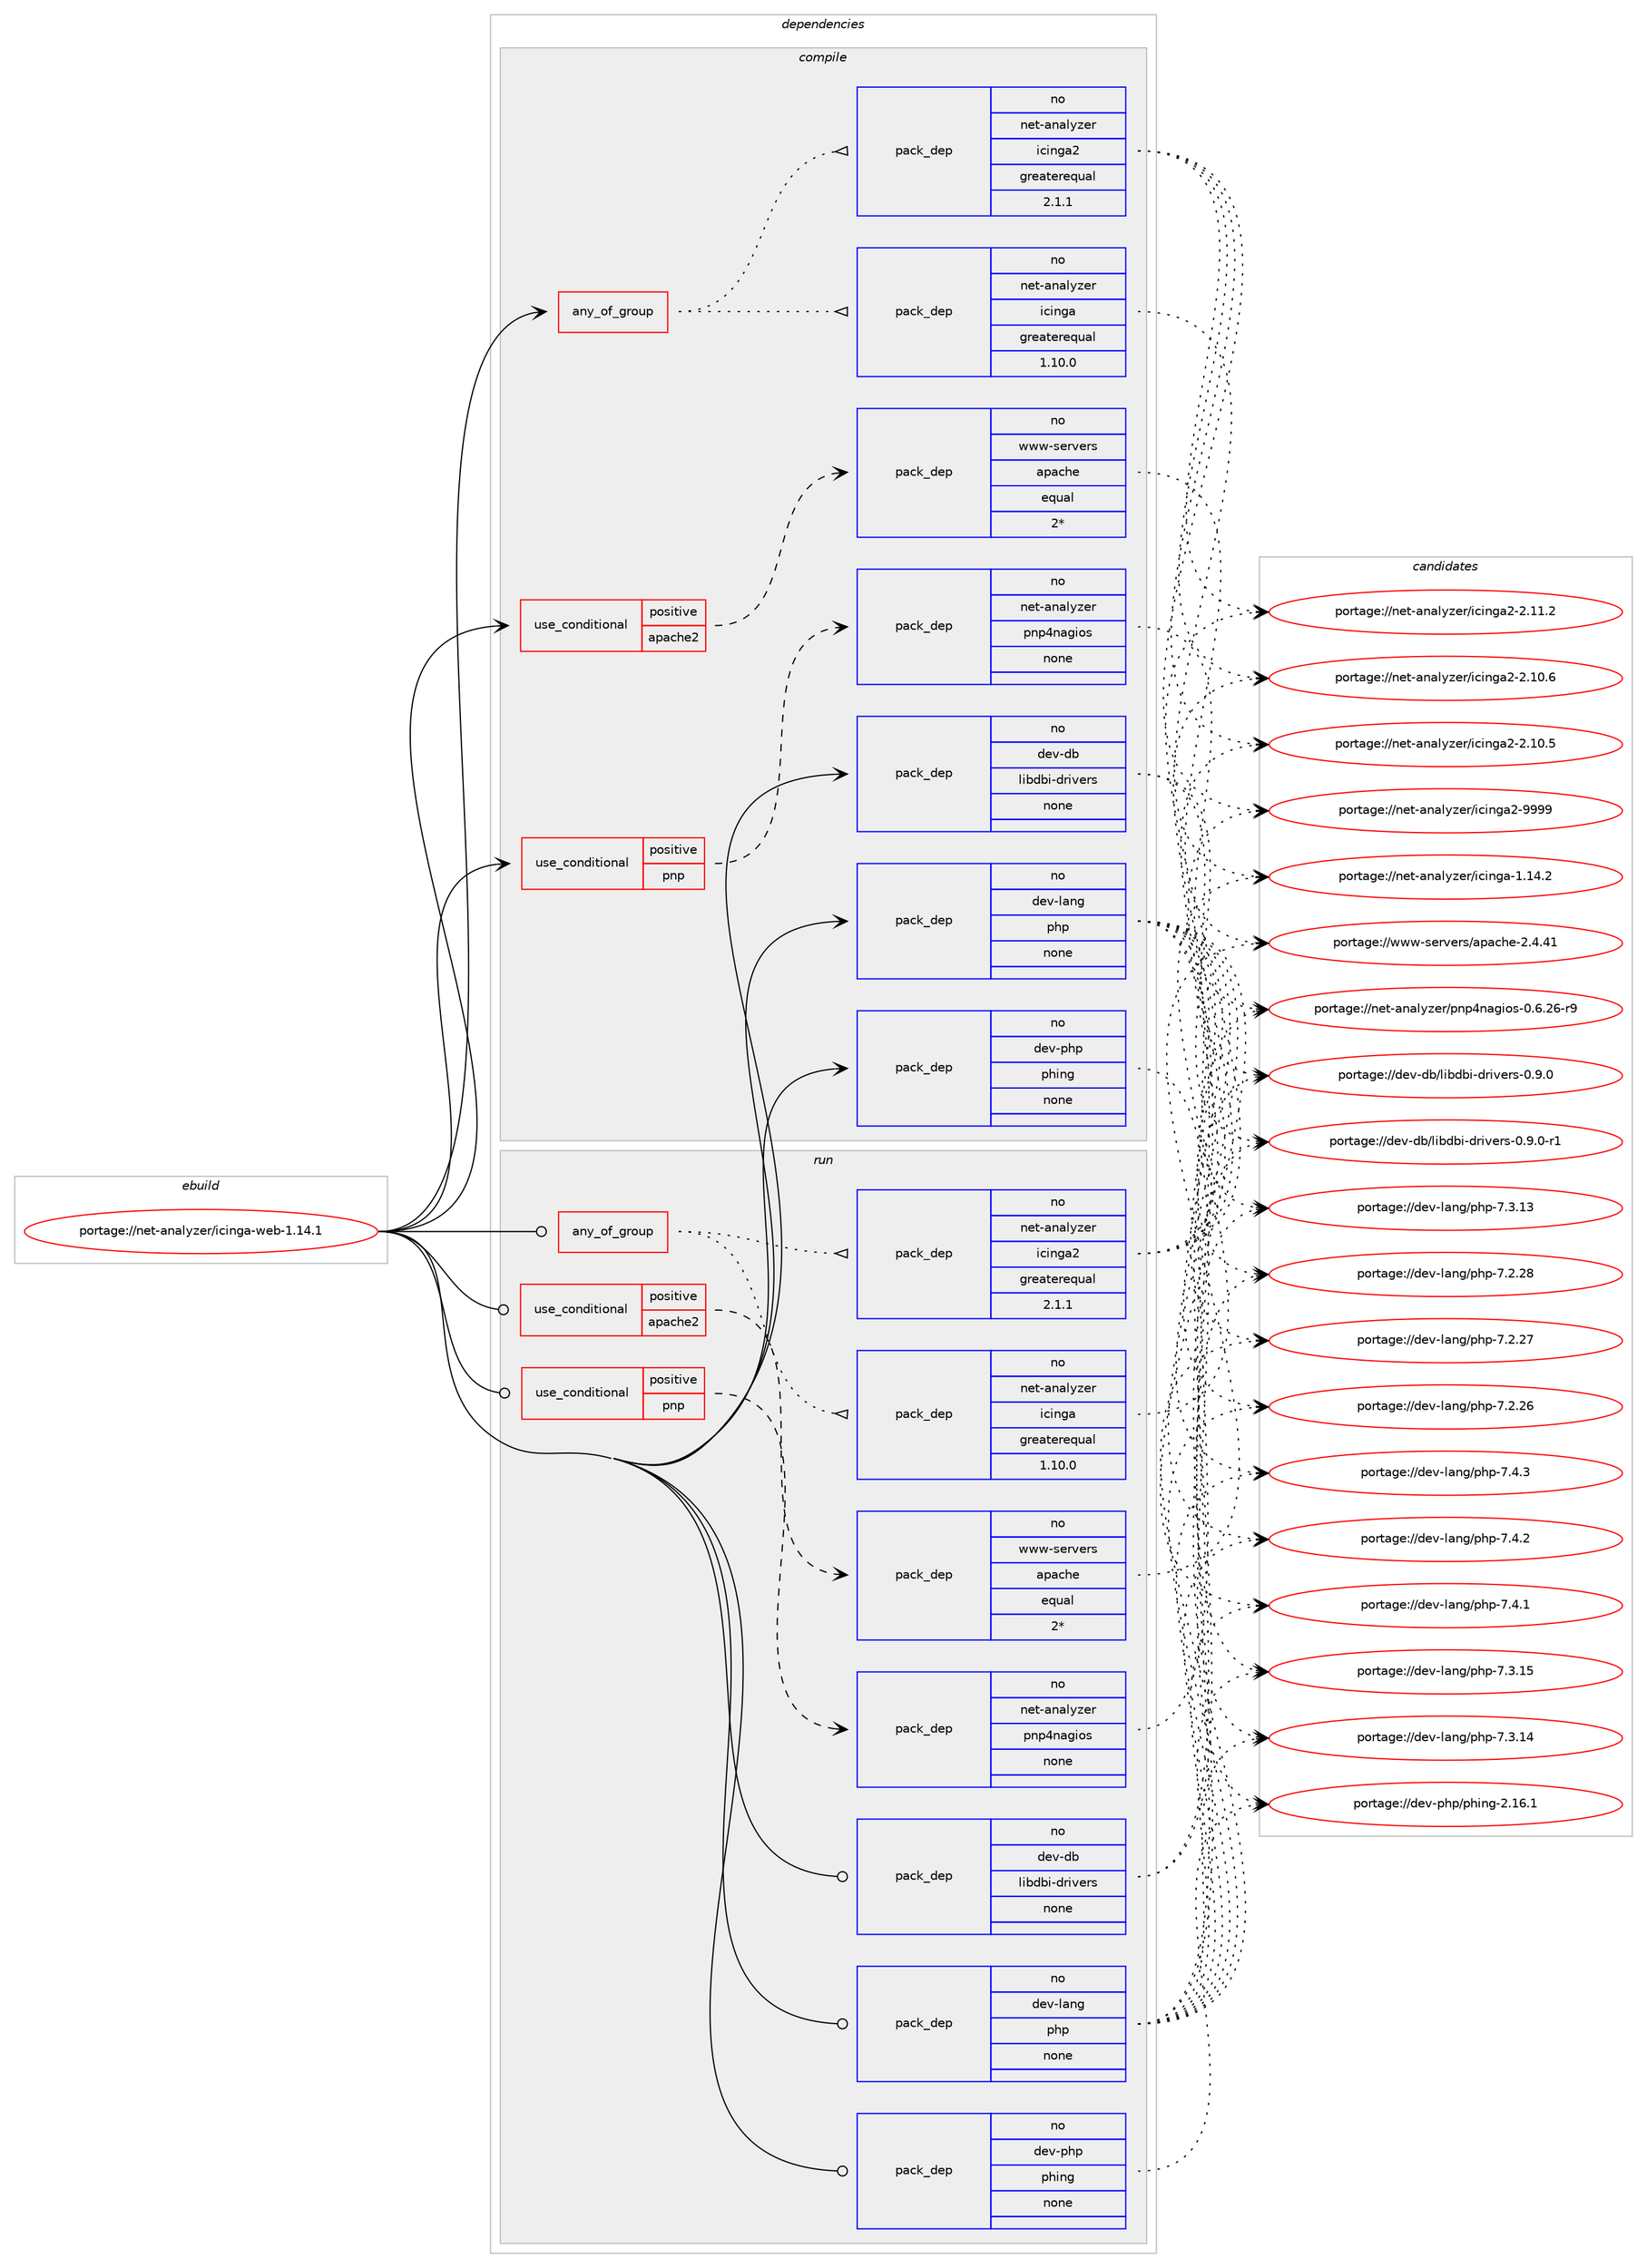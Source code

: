 digraph prolog {

# *************
# Graph options
# *************

newrank=true;
concentrate=true;
compound=true;
graph [rankdir=LR,fontname=Helvetica,fontsize=10,ranksep=1.5];#, ranksep=2.5, nodesep=0.2];
edge  [arrowhead=vee];
node  [fontname=Helvetica,fontsize=10];

# **********
# The ebuild
# **********

subgraph cluster_leftcol {
color=gray;
rank=same;
label=<<i>ebuild</i>>;
id [label="portage://net-analyzer/icinga-web-1.14.1", color=red, width=4, href="../net-analyzer/icinga-web-1.14.1.svg"];
}

# ****************
# The dependencies
# ****************

subgraph cluster_midcol {
color=gray;
label=<<i>dependencies</i>>;
subgraph cluster_compile {
fillcolor="#eeeeee";
style=filled;
label=<<i>compile</i>>;
subgraph any1833 {
dependency105159 [label=<<TABLE BORDER="0" CELLBORDER="1" CELLSPACING="0" CELLPADDING="4"><TR><TD CELLPADDING="10">any_of_group</TD></TR></TABLE>>, shape=none, color=red];subgraph pack78956 {
dependency105160 [label=<<TABLE BORDER="0" CELLBORDER="1" CELLSPACING="0" CELLPADDING="4" WIDTH="220"><TR><TD ROWSPAN="6" CELLPADDING="30">pack_dep</TD></TR><TR><TD WIDTH="110">no</TD></TR><TR><TD>net-analyzer</TD></TR><TR><TD>icinga</TD></TR><TR><TD>greaterequal</TD></TR><TR><TD>1.10.0</TD></TR></TABLE>>, shape=none, color=blue];
}
dependency105159:e -> dependency105160:w [weight=20,style="dotted",arrowhead="oinv"];
subgraph pack78957 {
dependency105161 [label=<<TABLE BORDER="0" CELLBORDER="1" CELLSPACING="0" CELLPADDING="4" WIDTH="220"><TR><TD ROWSPAN="6" CELLPADDING="30">pack_dep</TD></TR><TR><TD WIDTH="110">no</TD></TR><TR><TD>net-analyzer</TD></TR><TR><TD>icinga2</TD></TR><TR><TD>greaterequal</TD></TR><TR><TD>2.1.1</TD></TR></TABLE>>, shape=none, color=blue];
}
dependency105159:e -> dependency105161:w [weight=20,style="dotted",arrowhead="oinv"];
}
id:e -> dependency105159:w [weight=20,style="solid",arrowhead="vee"];
subgraph cond24285 {
dependency105162 [label=<<TABLE BORDER="0" CELLBORDER="1" CELLSPACING="0" CELLPADDING="4"><TR><TD ROWSPAN="3" CELLPADDING="10">use_conditional</TD></TR><TR><TD>positive</TD></TR><TR><TD>apache2</TD></TR></TABLE>>, shape=none, color=red];
subgraph pack78958 {
dependency105163 [label=<<TABLE BORDER="0" CELLBORDER="1" CELLSPACING="0" CELLPADDING="4" WIDTH="220"><TR><TD ROWSPAN="6" CELLPADDING="30">pack_dep</TD></TR><TR><TD WIDTH="110">no</TD></TR><TR><TD>www-servers</TD></TR><TR><TD>apache</TD></TR><TR><TD>equal</TD></TR><TR><TD>2*</TD></TR></TABLE>>, shape=none, color=blue];
}
dependency105162:e -> dependency105163:w [weight=20,style="dashed",arrowhead="vee"];
}
id:e -> dependency105162:w [weight=20,style="solid",arrowhead="vee"];
subgraph cond24286 {
dependency105164 [label=<<TABLE BORDER="0" CELLBORDER="1" CELLSPACING="0" CELLPADDING="4"><TR><TD ROWSPAN="3" CELLPADDING="10">use_conditional</TD></TR><TR><TD>positive</TD></TR><TR><TD>pnp</TD></TR></TABLE>>, shape=none, color=red];
subgraph pack78959 {
dependency105165 [label=<<TABLE BORDER="0" CELLBORDER="1" CELLSPACING="0" CELLPADDING="4" WIDTH="220"><TR><TD ROWSPAN="6" CELLPADDING="30">pack_dep</TD></TR><TR><TD WIDTH="110">no</TD></TR><TR><TD>net-analyzer</TD></TR><TR><TD>pnp4nagios</TD></TR><TR><TD>none</TD></TR><TR><TD></TD></TR></TABLE>>, shape=none, color=blue];
}
dependency105164:e -> dependency105165:w [weight=20,style="dashed",arrowhead="vee"];
}
id:e -> dependency105164:w [weight=20,style="solid",arrowhead="vee"];
subgraph pack78960 {
dependency105166 [label=<<TABLE BORDER="0" CELLBORDER="1" CELLSPACING="0" CELLPADDING="4" WIDTH="220"><TR><TD ROWSPAN="6" CELLPADDING="30">pack_dep</TD></TR><TR><TD WIDTH="110">no</TD></TR><TR><TD>dev-db</TD></TR><TR><TD>libdbi-drivers</TD></TR><TR><TD>none</TD></TR><TR><TD></TD></TR></TABLE>>, shape=none, color=blue];
}
id:e -> dependency105166:w [weight=20,style="solid",arrowhead="vee"];
subgraph pack78961 {
dependency105167 [label=<<TABLE BORDER="0" CELLBORDER="1" CELLSPACING="0" CELLPADDING="4" WIDTH="220"><TR><TD ROWSPAN="6" CELLPADDING="30">pack_dep</TD></TR><TR><TD WIDTH="110">no</TD></TR><TR><TD>dev-lang</TD></TR><TR><TD>php</TD></TR><TR><TD>none</TD></TR><TR><TD></TD></TR></TABLE>>, shape=none, color=blue];
}
id:e -> dependency105167:w [weight=20,style="solid",arrowhead="vee"];
subgraph pack78962 {
dependency105168 [label=<<TABLE BORDER="0" CELLBORDER="1" CELLSPACING="0" CELLPADDING="4" WIDTH="220"><TR><TD ROWSPAN="6" CELLPADDING="30">pack_dep</TD></TR><TR><TD WIDTH="110">no</TD></TR><TR><TD>dev-php</TD></TR><TR><TD>phing</TD></TR><TR><TD>none</TD></TR><TR><TD></TD></TR></TABLE>>, shape=none, color=blue];
}
id:e -> dependency105168:w [weight=20,style="solid",arrowhead="vee"];
}
subgraph cluster_compileandrun {
fillcolor="#eeeeee";
style=filled;
label=<<i>compile and run</i>>;
}
subgraph cluster_run {
fillcolor="#eeeeee";
style=filled;
label=<<i>run</i>>;
subgraph any1834 {
dependency105169 [label=<<TABLE BORDER="0" CELLBORDER="1" CELLSPACING="0" CELLPADDING="4"><TR><TD CELLPADDING="10">any_of_group</TD></TR></TABLE>>, shape=none, color=red];subgraph pack78963 {
dependency105170 [label=<<TABLE BORDER="0" CELLBORDER="1" CELLSPACING="0" CELLPADDING="4" WIDTH="220"><TR><TD ROWSPAN="6" CELLPADDING="30">pack_dep</TD></TR><TR><TD WIDTH="110">no</TD></TR><TR><TD>net-analyzer</TD></TR><TR><TD>icinga</TD></TR><TR><TD>greaterequal</TD></TR><TR><TD>1.10.0</TD></TR></TABLE>>, shape=none, color=blue];
}
dependency105169:e -> dependency105170:w [weight=20,style="dotted",arrowhead="oinv"];
subgraph pack78964 {
dependency105171 [label=<<TABLE BORDER="0" CELLBORDER="1" CELLSPACING="0" CELLPADDING="4" WIDTH="220"><TR><TD ROWSPAN="6" CELLPADDING="30">pack_dep</TD></TR><TR><TD WIDTH="110">no</TD></TR><TR><TD>net-analyzer</TD></TR><TR><TD>icinga2</TD></TR><TR><TD>greaterequal</TD></TR><TR><TD>2.1.1</TD></TR></TABLE>>, shape=none, color=blue];
}
dependency105169:e -> dependency105171:w [weight=20,style="dotted",arrowhead="oinv"];
}
id:e -> dependency105169:w [weight=20,style="solid",arrowhead="odot"];
subgraph cond24287 {
dependency105172 [label=<<TABLE BORDER="0" CELLBORDER="1" CELLSPACING="0" CELLPADDING="4"><TR><TD ROWSPAN="3" CELLPADDING="10">use_conditional</TD></TR><TR><TD>positive</TD></TR><TR><TD>apache2</TD></TR></TABLE>>, shape=none, color=red];
subgraph pack78965 {
dependency105173 [label=<<TABLE BORDER="0" CELLBORDER="1" CELLSPACING="0" CELLPADDING="4" WIDTH="220"><TR><TD ROWSPAN="6" CELLPADDING="30">pack_dep</TD></TR><TR><TD WIDTH="110">no</TD></TR><TR><TD>www-servers</TD></TR><TR><TD>apache</TD></TR><TR><TD>equal</TD></TR><TR><TD>2*</TD></TR></TABLE>>, shape=none, color=blue];
}
dependency105172:e -> dependency105173:w [weight=20,style="dashed",arrowhead="vee"];
}
id:e -> dependency105172:w [weight=20,style="solid",arrowhead="odot"];
subgraph cond24288 {
dependency105174 [label=<<TABLE BORDER="0" CELLBORDER="1" CELLSPACING="0" CELLPADDING="4"><TR><TD ROWSPAN="3" CELLPADDING="10">use_conditional</TD></TR><TR><TD>positive</TD></TR><TR><TD>pnp</TD></TR></TABLE>>, shape=none, color=red];
subgraph pack78966 {
dependency105175 [label=<<TABLE BORDER="0" CELLBORDER="1" CELLSPACING="0" CELLPADDING="4" WIDTH="220"><TR><TD ROWSPAN="6" CELLPADDING="30">pack_dep</TD></TR><TR><TD WIDTH="110">no</TD></TR><TR><TD>net-analyzer</TD></TR><TR><TD>pnp4nagios</TD></TR><TR><TD>none</TD></TR><TR><TD></TD></TR></TABLE>>, shape=none, color=blue];
}
dependency105174:e -> dependency105175:w [weight=20,style="dashed",arrowhead="vee"];
}
id:e -> dependency105174:w [weight=20,style="solid",arrowhead="odot"];
subgraph pack78967 {
dependency105176 [label=<<TABLE BORDER="0" CELLBORDER="1" CELLSPACING="0" CELLPADDING="4" WIDTH="220"><TR><TD ROWSPAN="6" CELLPADDING="30">pack_dep</TD></TR><TR><TD WIDTH="110">no</TD></TR><TR><TD>dev-db</TD></TR><TR><TD>libdbi-drivers</TD></TR><TR><TD>none</TD></TR><TR><TD></TD></TR></TABLE>>, shape=none, color=blue];
}
id:e -> dependency105176:w [weight=20,style="solid",arrowhead="odot"];
subgraph pack78968 {
dependency105177 [label=<<TABLE BORDER="0" CELLBORDER="1" CELLSPACING="0" CELLPADDING="4" WIDTH="220"><TR><TD ROWSPAN="6" CELLPADDING="30">pack_dep</TD></TR><TR><TD WIDTH="110">no</TD></TR><TR><TD>dev-lang</TD></TR><TR><TD>php</TD></TR><TR><TD>none</TD></TR><TR><TD></TD></TR></TABLE>>, shape=none, color=blue];
}
id:e -> dependency105177:w [weight=20,style="solid",arrowhead="odot"];
subgraph pack78969 {
dependency105178 [label=<<TABLE BORDER="0" CELLBORDER="1" CELLSPACING="0" CELLPADDING="4" WIDTH="220"><TR><TD ROWSPAN="6" CELLPADDING="30">pack_dep</TD></TR><TR><TD WIDTH="110">no</TD></TR><TR><TD>dev-php</TD></TR><TR><TD>phing</TD></TR><TR><TD>none</TD></TR><TR><TD></TD></TR></TABLE>>, shape=none, color=blue];
}
id:e -> dependency105178:w [weight=20,style="solid",arrowhead="odot"];
}
}

# **************
# The candidates
# **************

subgraph cluster_choices {
rank=same;
color=gray;
label=<<i>candidates</i>>;

subgraph choice78956 {
color=black;
nodesep=1;
choice11010111645971109710812112210111447105991051101039745494649524650 [label="portage://net-analyzer/icinga-1.14.2", color=red, width=4,href="../net-analyzer/icinga-1.14.2.svg"];
dependency105160:e -> choice11010111645971109710812112210111447105991051101039745494649524650:w [style=dotted,weight="100"];
}
subgraph choice78957 {
color=black;
nodesep=1;
choice110101116459711097108121122101114471059910511010397504557575757 [label="portage://net-analyzer/icinga2-9999", color=red, width=4,href="../net-analyzer/icinga2-9999.svg"];
choice1101011164597110971081211221011144710599105110103975045504649494650 [label="portage://net-analyzer/icinga2-2.11.2", color=red, width=4,href="../net-analyzer/icinga2-2.11.2.svg"];
choice1101011164597110971081211221011144710599105110103975045504649484654 [label="portage://net-analyzer/icinga2-2.10.6", color=red, width=4,href="../net-analyzer/icinga2-2.10.6.svg"];
choice1101011164597110971081211221011144710599105110103975045504649484653 [label="portage://net-analyzer/icinga2-2.10.5", color=red, width=4,href="../net-analyzer/icinga2-2.10.5.svg"];
dependency105161:e -> choice110101116459711097108121122101114471059910511010397504557575757:w [style=dotted,weight="100"];
dependency105161:e -> choice1101011164597110971081211221011144710599105110103975045504649494650:w [style=dotted,weight="100"];
dependency105161:e -> choice1101011164597110971081211221011144710599105110103975045504649484654:w [style=dotted,weight="100"];
dependency105161:e -> choice1101011164597110971081211221011144710599105110103975045504649484653:w [style=dotted,weight="100"];
}
subgraph choice78958 {
color=black;
nodesep=1;
choice119119119451151011141181011141154797112979910410145504652465249 [label="portage://www-servers/apache-2.4.41", color=red, width=4,href="../www-servers/apache-2.4.41.svg"];
dependency105163:e -> choice119119119451151011141181011141154797112979910410145504652465249:w [style=dotted,weight="100"];
}
subgraph choice78959 {
color=black;
nodesep=1;
choice110101116459711097108121122101114471121101125211097103105111115454846544650544511457 [label="portage://net-analyzer/pnp4nagios-0.6.26-r9", color=red, width=4,href="../net-analyzer/pnp4nagios-0.6.26-r9.svg"];
dependency105165:e -> choice110101116459711097108121122101114471121101125211097103105111115454846544650544511457:w [style=dotted,weight="100"];
}
subgraph choice78960 {
color=black;
nodesep=1;
choice1001011184510098471081059810098105451001141051181011141154548465746484511449 [label="portage://dev-db/libdbi-drivers-0.9.0-r1", color=red, width=4,href="../dev-db/libdbi-drivers-0.9.0-r1.svg"];
choice100101118451009847108105981009810545100114105118101114115454846574648 [label="portage://dev-db/libdbi-drivers-0.9.0", color=red, width=4,href="../dev-db/libdbi-drivers-0.9.0.svg"];
dependency105166:e -> choice1001011184510098471081059810098105451001141051181011141154548465746484511449:w [style=dotted,weight="100"];
dependency105166:e -> choice100101118451009847108105981009810545100114105118101114115454846574648:w [style=dotted,weight="100"];
}
subgraph choice78961 {
color=black;
nodesep=1;
choice100101118451089711010347112104112455546524651 [label="portage://dev-lang/php-7.4.3", color=red, width=4,href="../dev-lang/php-7.4.3.svg"];
choice100101118451089711010347112104112455546524650 [label="portage://dev-lang/php-7.4.2", color=red, width=4,href="../dev-lang/php-7.4.2.svg"];
choice100101118451089711010347112104112455546524649 [label="portage://dev-lang/php-7.4.1", color=red, width=4,href="../dev-lang/php-7.4.1.svg"];
choice10010111845108971101034711210411245554651464953 [label="portage://dev-lang/php-7.3.15", color=red, width=4,href="../dev-lang/php-7.3.15.svg"];
choice10010111845108971101034711210411245554651464952 [label="portage://dev-lang/php-7.3.14", color=red, width=4,href="../dev-lang/php-7.3.14.svg"];
choice10010111845108971101034711210411245554651464951 [label="portage://dev-lang/php-7.3.13", color=red, width=4,href="../dev-lang/php-7.3.13.svg"];
choice10010111845108971101034711210411245554650465056 [label="portage://dev-lang/php-7.2.28", color=red, width=4,href="../dev-lang/php-7.2.28.svg"];
choice10010111845108971101034711210411245554650465055 [label="portage://dev-lang/php-7.2.27", color=red, width=4,href="../dev-lang/php-7.2.27.svg"];
choice10010111845108971101034711210411245554650465054 [label="portage://dev-lang/php-7.2.26", color=red, width=4,href="../dev-lang/php-7.2.26.svg"];
dependency105167:e -> choice100101118451089711010347112104112455546524651:w [style=dotted,weight="100"];
dependency105167:e -> choice100101118451089711010347112104112455546524650:w [style=dotted,weight="100"];
dependency105167:e -> choice100101118451089711010347112104112455546524649:w [style=dotted,weight="100"];
dependency105167:e -> choice10010111845108971101034711210411245554651464953:w [style=dotted,weight="100"];
dependency105167:e -> choice10010111845108971101034711210411245554651464952:w [style=dotted,weight="100"];
dependency105167:e -> choice10010111845108971101034711210411245554651464951:w [style=dotted,weight="100"];
dependency105167:e -> choice10010111845108971101034711210411245554650465056:w [style=dotted,weight="100"];
dependency105167:e -> choice10010111845108971101034711210411245554650465055:w [style=dotted,weight="100"];
dependency105167:e -> choice10010111845108971101034711210411245554650465054:w [style=dotted,weight="100"];
}
subgraph choice78962 {
color=black;
nodesep=1;
choice100101118451121041124711210410511010345504649544649 [label="portage://dev-php/phing-2.16.1", color=red, width=4,href="../dev-php/phing-2.16.1.svg"];
dependency105168:e -> choice100101118451121041124711210410511010345504649544649:w [style=dotted,weight="100"];
}
subgraph choice78963 {
color=black;
nodesep=1;
choice11010111645971109710812112210111447105991051101039745494649524650 [label="portage://net-analyzer/icinga-1.14.2", color=red, width=4,href="../net-analyzer/icinga-1.14.2.svg"];
dependency105170:e -> choice11010111645971109710812112210111447105991051101039745494649524650:w [style=dotted,weight="100"];
}
subgraph choice78964 {
color=black;
nodesep=1;
choice110101116459711097108121122101114471059910511010397504557575757 [label="portage://net-analyzer/icinga2-9999", color=red, width=4,href="../net-analyzer/icinga2-9999.svg"];
choice1101011164597110971081211221011144710599105110103975045504649494650 [label="portage://net-analyzer/icinga2-2.11.2", color=red, width=4,href="../net-analyzer/icinga2-2.11.2.svg"];
choice1101011164597110971081211221011144710599105110103975045504649484654 [label="portage://net-analyzer/icinga2-2.10.6", color=red, width=4,href="../net-analyzer/icinga2-2.10.6.svg"];
choice1101011164597110971081211221011144710599105110103975045504649484653 [label="portage://net-analyzer/icinga2-2.10.5", color=red, width=4,href="../net-analyzer/icinga2-2.10.5.svg"];
dependency105171:e -> choice110101116459711097108121122101114471059910511010397504557575757:w [style=dotted,weight="100"];
dependency105171:e -> choice1101011164597110971081211221011144710599105110103975045504649494650:w [style=dotted,weight="100"];
dependency105171:e -> choice1101011164597110971081211221011144710599105110103975045504649484654:w [style=dotted,weight="100"];
dependency105171:e -> choice1101011164597110971081211221011144710599105110103975045504649484653:w [style=dotted,weight="100"];
}
subgraph choice78965 {
color=black;
nodesep=1;
choice119119119451151011141181011141154797112979910410145504652465249 [label="portage://www-servers/apache-2.4.41", color=red, width=4,href="../www-servers/apache-2.4.41.svg"];
dependency105173:e -> choice119119119451151011141181011141154797112979910410145504652465249:w [style=dotted,weight="100"];
}
subgraph choice78966 {
color=black;
nodesep=1;
choice110101116459711097108121122101114471121101125211097103105111115454846544650544511457 [label="portage://net-analyzer/pnp4nagios-0.6.26-r9", color=red, width=4,href="../net-analyzer/pnp4nagios-0.6.26-r9.svg"];
dependency105175:e -> choice110101116459711097108121122101114471121101125211097103105111115454846544650544511457:w [style=dotted,weight="100"];
}
subgraph choice78967 {
color=black;
nodesep=1;
choice1001011184510098471081059810098105451001141051181011141154548465746484511449 [label="portage://dev-db/libdbi-drivers-0.9.0-r1", color=red, width=4,href="../dev-db/libdbi-drivers-0.9.0-r1.svg"];
choice100101118451009847108105981009810545100114105118101114115454846574648 [label="portage://dev-db/libdbi-drivers-0.9.0", color=red, width=4,href="../dev-db/libdbi-drivers-0.9.0.svg"];
dependency105176:e -> choice1001011184510098471081059810098105451001141051181011141154548465746484511449:w [style=dotted,weight="100"];
dependency105176:e -> choice100101118451009847108105981009810545100114105118101114115454846574648:w [style=dotted,weight="100"];
}
subgraph choice78968 {
color=black;
nodesep=1;
choice100101118451089711010347112104112455546524651 [label="portage://dev-lang/php-7.4.3", color=red, width=4,href="../dev-lang/php-7.4.3.svg"];
choice100101118451089711010347112104112455546524650 [label="portage://dev-lang/php-7.4.2", color=red, width=4,href="../dev-lang/php-7.4.2.svg"];
choice100101118451089711010347112104112455546524649 [label="portage://dev-lang/php-7.4.1", color=red, width=4,href="../dev-lang/php-7.4.1.svg"];
choice10010111845108971101034711210411245554651464953 [label="portage://dev-lang/php-7.3.15", color=red, width=4,href="../dev-lang/php-7.3.15.svg"];
choice10010111845108971101034711210411245554651464952 [label="portage://dev-lang/php-7.3.14", color=red, width=4,href="../dev-lang/php-7.3.14.svg"];
choice10010111845108971101034711210411245554651464951 [label="portage://dev-lang/php-7.3.13", color=red, width=4,href="../dev-lang/php-7.3.13.svg"];
choice10010111845108971101034711210411245554650465056 [label="portage://dev-lang/php-7.2.28", color=red, width=4,href="../dev-lang/php-7.2.28.svg"];
choice10010111845108971101034711210411245554650465055 [label="portage://dev-lang/php-7.2.27", color=red, width=4,href="../dev-lang/php-7.2.27.svg"];
choice10010111845108971101034711210411245554650465054 [label="portage://dev-lang/php-7.2.26", color=red, width=4,href="../dev-lang/php-7.2.26.svg"];
dependency105177:e -> choice100101118451089711010347112104112455546524651:w [style=dotted,weight="100"];
dependency105177:e -> choice100101118451089711010347112104112455546524650:w [style=dotted,weight="100"];
dependency105177:e -> choice100101118451089711010347112104112455546524649:w [style=dotted,weight="100"];
dependency105177:e -> choice10010111845108971101034711210411245554651464953:w [style=dotted,weight="100"];
dependency105177:e -> choice10010111845108971101034711210411245554651464952:w [style=dotted,weight="100"];
dependency105177:e -> choice10010111845108971101034711210411245554651464951:w [style=dotted,weight="100"];
dependency105177:e -> choice10010111845108971101034711210411245554650465056:w [style=dotted,weight="100"];
dependency105177:e -> choice10010111845108971101034711210411245554650465055:w [style=dotted,weight="100"];
dependency105177:e -> choice10010111845108971101034711210411245554650465054:w [style=dotted,weight="100"];
}
subgraph choice78969 {
color=black;
nodesep=1;
choice100101118451121041124711210410511010345504649544649 [label="portage://dev-php/phing-2.16.1", color=red, width=4,href="../dev-php/phing-2.16.1.svg"];
dependency105178:e -> choice100101118451121041124711210410511010345504649544649:w [style=dotted,weight="100"];
}
}

}
